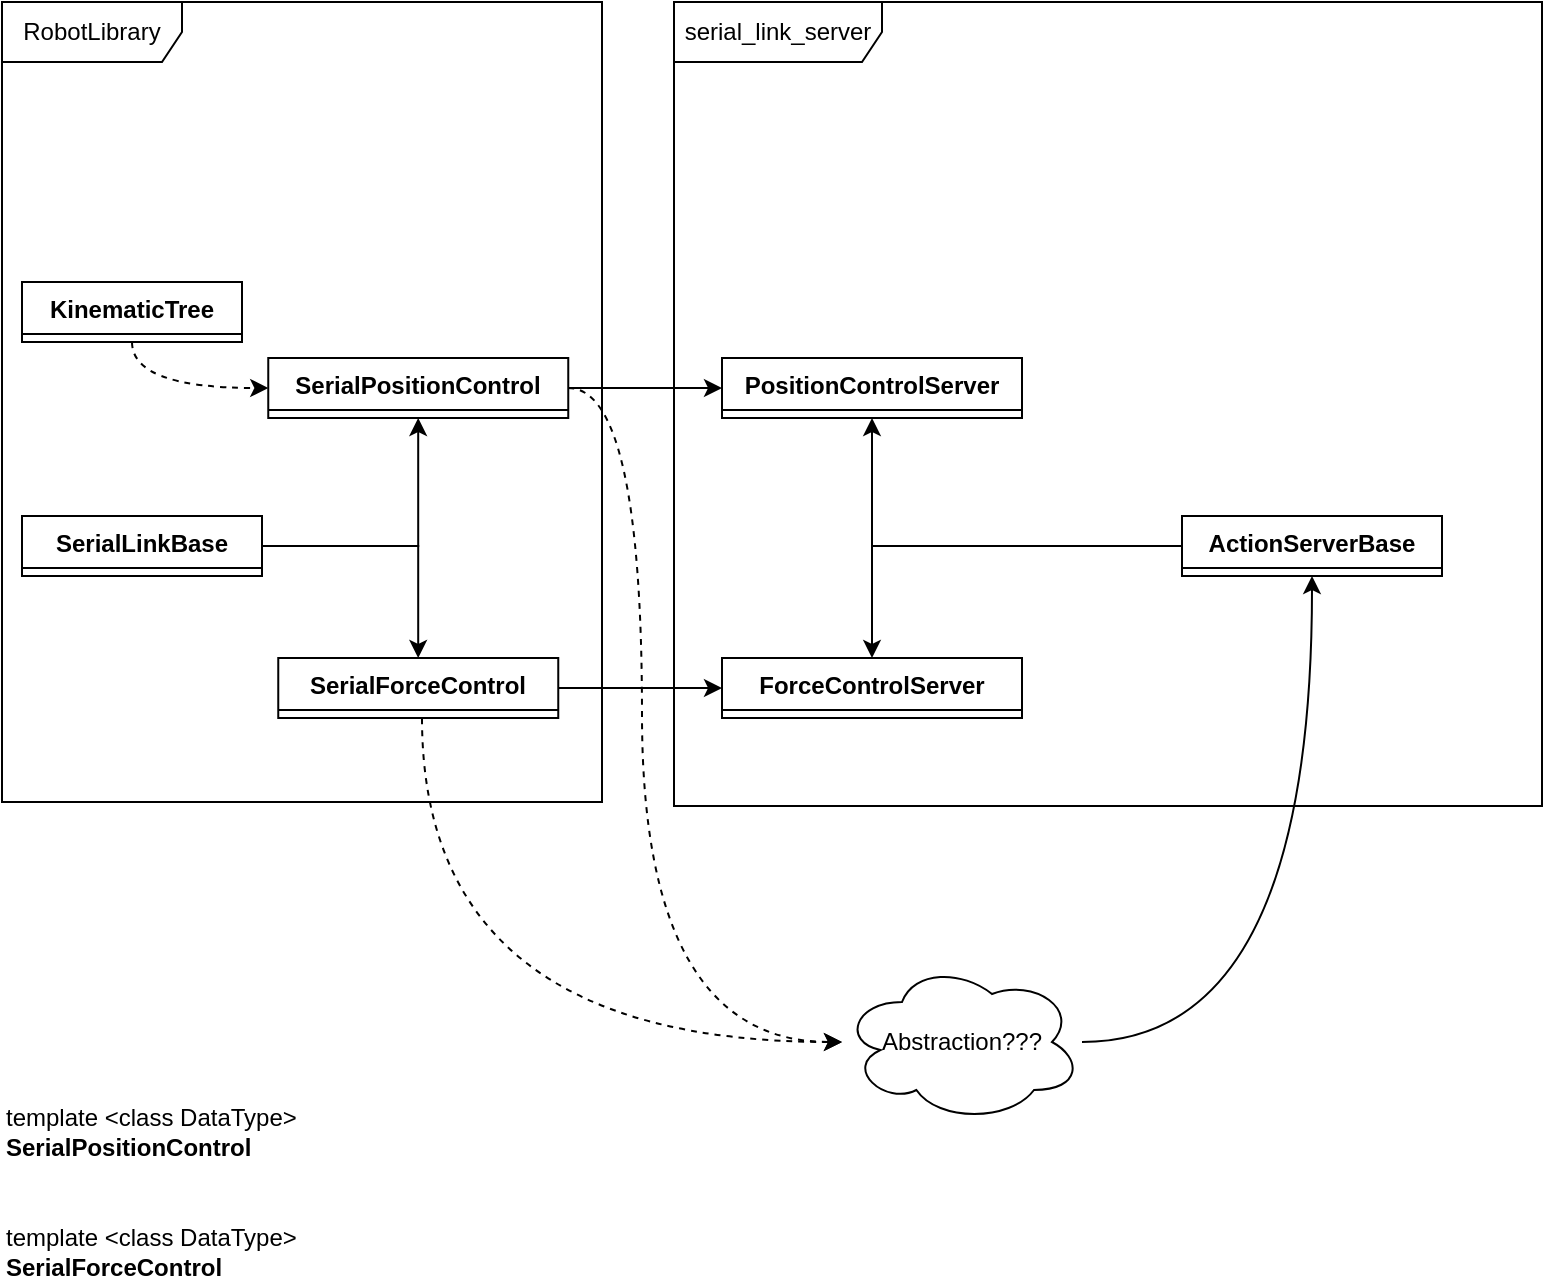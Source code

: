 <mxfile version="24.2.5" type="github" pages="3">
  <diagram name="interactions" id="4o6CYYe0LKN0wAGEkGuZ">
    <mxGraphModel dx="945" dy="698" grid="1" gridSize="10" guides="1" tooltips="1" connect="1" arrows="1" fold="1" page="1" pageScale="1" pageWidth="827" pageHeight="1169" math="0" shadow="0">
      <root>
        <mxCell id="0" />
        <mxCell id="1" parent="0" />
        <mxCell id="vpbeKz68ivnJ3yfsuHuT-48" style="edgeStyle=orthogonalEdgeStyle;rounded=0;orthogonalLoop=1;jettySize=auto;html=1;" parent="1" source="6orOFVW930C27pSFWP6E-1" target="6orOFVW930C27pSFWP6E-9" edge="1">
          <mxGeometry relative="1" as="geometry" />
        </mxCell>
        <mxCell id="vpbeKz68ivnJ3yfsuHuT-49" style="edgeStyle=orthogonalEdgeStyle;rounded=0;orthogonalLoop=1;jettySize=auto;html=1;" parent="1" source="6orOFVW930C27pSFWP6E-1" target="vpbeKz68ivnJ3yfsuHuT-47" edge="1">
          <mxGeometry relative="1" as="geometry" />
        </mxCell>
        <mxCell id="6orOFVW930C27pSFWP6E-1" value="ActionServerBase" style="swimlane;fontStyle=1;align=center;verticalAlign=top;childLayout=stackLayout;horizontal=1;startSize=26;horizontalStack=0;resizeParent=1;resizeParentMax=0;resizeLast=0;collapsible=1;marginBottom=0;whiteSpace=wrap;html=1;" parent="1" vertex="1" collapsed="1">
          <mxGeometry x="620" y="277" width="130" height="30" as="geometry">
            <mxRectangle x="620" y="203" width="160" height="164" as="alternateBounds" />
          </mxGeometry>
        </mxCell>
        <mxCell id="6orOFVW930C27pSFWP6E-2" value="+ field: type" style="text;strokeColor=none;fillColor=none;align=left;verticalAlign=top;spacingLeft=4;spacingRight=4;overflow=hidden;rotatable=0;points=[[0,0.5],[1,0.5]];portConstraint=eastwest;whiteSpace=wrap;html=1;" parent="6orOFVW930C27pSFWP6E-1" vertex="1">
          <mxGeometry y="26" width="160" height="26" as="geometry" />
        </mxCell>
        <mxCell id="6orOFVW930C27pSFWP6E-3" value="" style="line;strokeWidth=1;fillColor=none;align=left;verticalAlign=middle;spacingTop=-1;spacingLeft=3;spacingRight=3;rotatable=0;labelPosition=right;points=[];portConstraint=eastwest;strokeColor=inherit;" parent="6orOFVW930C27pSFWP6E-1" vertex="1">
          <mxGeometry y="52" width="160" height="8" as="geometry" />
        </mxCell>
        <mxCell id="vpbeKz68ivnJ3yfsuHuT-60" value="+ move_to_positions()" style="text;strokeColor=none;fillColor=none;align=left;verticalAlign=top;spacingLeft=4;spacingRight=4;overflow=hidden;rotatable=0;points=[[0,0.5],[1,0.5]];portConstraint=eastwest;whiteSpace=wrap;html=1;" parent="6orOFVW930C27pSFWP6E-1" vertex="1">
          <mxGeometry y="60" width="160" height="26" as="geometry" />
        </mxCell>
        <mxCell id="vpbeKz68ivnJ3yfsuHuT-62" value="+ stop() = 0" style="text;strokeColor=none;fillColor=none;align=left;verticalAlign=top;spacingLeft=4;spacingRight=4;overflow=hidden;rotatable=0;points=[[0,0.5],[1,0.5]];portConstraint=eastwest;whiteSpace=wrap;html=1;" parent="6orOFVW930C27pSFWP6E-1" vertex="1">
          <mxGeometry y="86" width="160" height="26" as="geometry" />
        </mxCell>
        <mxCell id="vpbeKz68ivnJ3yfsuHuT-61" value="- track_joint_trajectory()" style="text;strokeColor=none;fillColor=none;align=left;verticalAlign=top;spacingLeft=4;spacingRight=4;overflow=hidden;rotatable=0;points=[[0,0.5],[1,0.5]];portConstraint=eastwest;whiteSpace=wrap;html=1;" parent="6orOFVW930C27pSFWP6E-1" vertex="1">
          <mxGeometry y="112" width="160" height="26" as="geometry" />
        </mxCell>
        <mxCell id="vpbeKz68ivnJ3yfsuHuT-66" value="- read_joint_values()" style="text;strokeColor=none;fillColor=none;align=left;verticalAlign=top;spacingLeft=4;spacingRight=4;overflow=hidden;rotatable=0;points=[[0,0.5],[1,0.5]];portConstraint=eastwest;whiteSpace=wrap;html=1;" parent="6orOFVW930C27pSFWP6E-1" vertex="1">
          <mxGeometry y="138" width="160" height="26" as="geometry" />
        </mxCell>
        <mxCell id="6orOFVW930C27pSFWP6E-9" value="PositionControlServer" style="swimlane;fontStyle=1;align=center;verticalAlign=top;childLayout=stackLayout;horizontal=1;startSize=26;horizontalStack=0;resizeParent=1;resizeParentMax=0;resizeLast=0;collapsible=1;marginBottom=0;whiteSpace=wrap;html=1;" parent="1" vertex="1" collapsed="1">
          <mxGeometry x="390" y="198" width="150" height="30" as="geometry">
            <mxRectangle x="390" y="170" width="150" height="86" as="alternateBounds" />
          </mxGeometry>
        </mxCell>
        <mxCell id="vpbeKz68ivnJ3yfsuHuT-54" value="+ field: type" style="text;strokeColor=none;fillColor=none;align=left;verticalAlign=top;spacingLeft=4;spacingRight=4;overflow=hidden;rotatable=0;points=[[0,0.5],[1,0.5]];portConstraint=eastwest;whiteSpace=wrap;html=1;" parent="6orOFVW930C27pSFWP6E-9" vertex="1">
          <mxGeometry y="26" width="150" height="26" as="geometry" />
        </mxCell>
        <mxCell id="vpbeKz68ivnJ3yfsuHuT-57" value="" style="line;strokeWidth=1;fillColor=none;align=left;verticalAlign=middle;spacingTop=-1;spacingLeft=3;spacingRight=3;rotatable=0;labelPosition=right;points=[];portConstraint=eastwest;strokeColor=inherit;" parent="6orOFVW930C27pSFWP6E-9" vertex="1">
          <mxGeometry y="52" width="150" height="8" as="geometry" />
        </mxCell>
        <mxCell id="vpbeKz68ivnJ3yfsuHuT-59" value="+ stop()" style="text;strokeColor=none;fillColor=none;align=left;verticalAlign=top;spacingLeft=4;spacingRight=4;overflow=hidden;rotatable=0;points=[[0,0.5],[1,0.5]];portConstraint=eastwest;whiteSpace=wrap;html=1;" parent="6orOFVW930C27pSFWP6E-9" vertex="1">
          <mxGeometry y="60" width="150" height="26" as="geometry" />
        </mxCell>
        <mxCell id="vpbeKz68ivnJ3yfsuHuT-50" style="edgeStyle=orthogonalEdgeStyle;rounded=0;orthogonalLoop=1;jettySize=auto;html=1;" parent="1" source="vpbeKz68ivnJ3yfsuHuT-1" target="vpbeKz68ivnJ3yfsuHuT-35" edge="1">
          <mxGeometry relative="1" as="geometry" />
        </mxCell>
        <mxCell id="vpbeKz68ivnJ3yfsuHuT-51" style="edgeStyle=orthogonalEdgeStyle;rounded=0;orthogonalLoop=1;jettySize=auto;html=1;" parent="1" source="vpbeKz68ivnJ3yfsuHuT-1" target="vpbeKz68ivnJ3yfsuHuT-40" edge="1">
          <mxGeometry relative="1" as="geometry" />
        </mxCell>
        <mxCell id="vpbeKz68ivnJ3yfsuHuT-1" value="SerialLinkBase" style="swimlane;fontStyle=1;align=center;verticalAlign=top;childLayout=stackLayout;horizontal=1;startSize=26;horizontalStack=0;resizeParent=1;resizeParentMax=0;resizeLast=0;collapsible=1;marginBottom=0;whiteSpace=wrap;html=1;" parent="1" vertex="1" collapsed="1">
          <mxGeometry x="40" y="277" width="120" height="30" as="geometry">
            <mxRectangle x="500" y="40" width="320" height="866" as="alternateBounds" />
          </mxGeometry>
        </mxCell>
        <mxCell id="vpbeKz68ivnJ3yfsuHuT-2" value="- _cartesianDamping : Matrix" style="text;strokeColor=none;fillColor=none;align=left;verticalAlign=top;spacingLeft=4;spacingRight=4;overflow=hidden;rotatable=0;points=[[0,0.5],[1,0.5]];portConstraint=eastwest;whiteSpace=wrap;html=1;" parent="vpbeKz68ivnJ3yfsuHuT-1" vertex="1">
          <mxGeometry y="26" width="320" height="26" as="geometry" />
        </mxCell>
        <mxCell id="vpbeKz68ivnJ3yfsuHuT-3" value="- _cartesianStiffness : Matrix" style="text;strokeColor=none;fillColor=none;align=left;verticalAlign=top;spacingLeft=4;spacingRight=4;overflow=hidden;rotatable=0;points=[[0,0.5],[1,0.5]];portConstraint=eastwest;whiteSpace=wrap;html=1;" parent="vpbeKz68ivnJ3yfsuHuT-1" vertex="1">
          <mxGeometry y="52" width="320" height="26" as="geometry" />
        </mxCell>
        <mxCell id="vpbeKz68ivnJ3yfsuHuT-4" value="- _controlBarrierScalar : float" style="text;strokeColor=none;fillColor=none;align=left;verticalAlign=top;spacingLeft=4;spacingRight=4;overflow=hidden;rotatable=0;points=[[0,0.5],[1,0.5]];portConstraint=eastwest;whiteSpace=wrap;html=1;" parent="vpbeKz68ivnJ3yfsuHuT-1" vertex="1">
          <mxGeometry y="78" width="320" height="26" as="geometry" />
        </mxCell>
        <mxCell id="vpbeKz68ivnJ3yfsuHuT-5" value="- _controlFrequency : int" style="text;strokeColor=none;fillColor=none;align=left;verticalAlign=top;spacingLeft=4;spacingRight=4;overflow=hidden;rotatable=0;points=[[0,0.5],[1,0.5]];portConstraint=eastwest;whiteSpace=wrap;html=1;" parent="vpbeKz68ivnJ3yfsuHuT-1" vertex="1">
          <mxGeometry y="104" width="320" height="26" as="geometry" />
        </mxCell>
        <mxCell id="vpbeKz68ivnJ3yfsuHuT-6" value="- _endpointFrame : ReferenceFrame*" style="text;strokeColor=none;fillColor=none;align=left;verticalAlign=top;spacingLeft=4;spacingRight=4;overflow=hidden;rotatable=0;points=[[0,0.5],[1,0.5]];portConstraint=eastwest;whiteSpace=wrap;html=1;" parent="vpbeKz68ivnJ3yfsuHuT-1" vertex="1">
          <mxGeometry y="130" width="320" height="26" as="geometry" />
        </mxCell>
        <mxCell id="vpbeKz68ivnJ3yfsuHuT-7" value="- _gainFormat : Matrix" style="text;strokeColor=none;fillColor=none;align=left;verticalAlign=top;spacingLeft=4;spacingRight=4;overflow=hidden;rotatable=0;points=[[0,0.5],[1,0.5]];portConstraint=eastwest;whiteSpace=wrap;html=1;" parent="vpbeKz68ivnJ3yfsuHuT-1" vertex="1">
          <mxGeometry y="156" width="320" height="26" as="geometry" />
        </mxCell>
        <mxCell id="vpbeKz68ivnJ3yfsuHuT-8" value="- _jacobian : Matrix" style="text;strokeColor=none;fillColor=none;align=left;verticalAlign=top;spacingLeft=4;spacingRight=4;overflow=hidden;rotatable=0;points=[[0,0.5],[1,0.5]];portConstraint=eastwest;whiteSpace=wrap;html=1;" parent="vpbeKz68ivnJ3yfsuHuT-1" vertex="1">
          <mxGeometry y="182" width="320" height="26" as="geometry" />
        </mxCell>
        <mxCell id="vpbeKz68ivnJ3yfsuHuT-9" value="- _forceEllipsoid : Matrix" style="text;strokeColor=none;fillColor=none;align=left;verticalAlign=top;spacingLeft=4;spacingRight=4;overflow=hidden;rotatable=0;points=[[0,0.5],[1,0.5]];portConstraint=eastwest;whiteSpace=wrap;html=1;" parent="vpbeKz68ivnJ3yfsuHuT-1" vertex="1">
          <mxGeometry y="208" width="320" height="26" as="geometry" />
        </mxCell>
        <mxCell id="vpbeKz68ivnJ3yfsuHuT-10" value="- _jointPositionGain : float" style="text;strokeColor=none;fillColor=none;align=left;verticalAlign=top;spacingLeft=4;spacingRight=4;overflow=hidden;rotatable=0;points=[[0,0.5],[1,0.5]];portConstraint=eastwest;whiteSpace=wrap;html=1;" parent="vpbeKz68ivnJ3yfsuHuT-1" vertex="1">
          <mxGeometry y="234" width="320" height="26" as="geometry" />
        </mxCell>
        <mxCell id="vpbeKz68ivnJ3yfsuHuT-11" value="- _jointVelocityGain : float" style="text;strokeColor=none;fillColor=none;align=left;verticalAlign=top;spacingLeft=4;spacingRight=4;overflow=hidden;rotatable=0;points=[[0,0.5],[1,0.5]];portConstraint=eastwest;whiteSpace=wrap;html=1;" parent="vpbeKz68ivnJ3yfsuHuT-1" vertex="1">
          <mxGeometry y="260" width="320" height="26" as="geometry" />
        </mxCell>
        <mxCell id="vpbeKz68ivnJ3yfsuHuT-12" value="- _manipulability : float" style="text;strokeColor=none;fillColor=none;align=left;verticalAlign=top;spacingLeft=4;spacingRight=4;overflow=hidden;rotatable=0;points=[[0,0.5],[1,0.5]];portConstraint=eastwest;whiteSpace=wrap;html=1;" parent="vpbeKz68ivnJ3yfsuHuT-1" vertex="1">
          <mxGeometry y="286" width="320" height="26" as="geometry" />
        </mxCell>
        <mxCell id="vpbeKz68ivnJ3yfsuHuT-13" value="- _minManipulability : float" style="text;strokeColor=none;fillColor=none;align=left;verticalAlign=top;spacingLeft=4;spacingRight=4;overflow=hidden;rotatable=0;points=[[0,0.5],[1,0.5]];portConstraint=eastwest;whiteSpace=wrap;html=1;" parent="vpbeKz68ivnJ3yfsuHuT-1" vertex="1">
          <mxGeometry y="312" width="320" height="26" as="geometry" />
        </mxCell>
        <mxCell id="vpbeKz68ivnJ3yfsuHuT-14" value="- _maxJointAcceleration : float" style="text;strokeColor=none;fillColor=none;align=left;verticalAlign=top;spacingLeft=4;spacingRight=4;overflow=hidden;rotatable=0;points=[[0,0.5],[1,0.5]];portConstraint=eastwest;whiteSpace=wrap;html=1;" parent="vpbeKz68ivnJ3yfsuHuT-1" vertex="1">
          <mxGeometry y="338" width="320" height="26" as="geometry" />
        </mxCell>
        <mxCell id="vpbeKz68ivnJ3yfsuHuT-15" value="- _robot : KinematicTree*" style="text;strokeColor=none;fillColor=none;align=left;verticalAlign=top;spacingLeft=4;spacingRight=4;overflow=hidden;rotatable=0;points=[[0,0.5],[1,0.5]];portConstraint=eastwest;whiteSpace=wrap;html=1;" parent="vpbeKz68ivnJ3yfsuHuT-1" vertex="1">
          <mxGeometry y="364" width="320" height="26" as="geometry" />
        </mxCell>
        <mxCell id="vpbeKz68ivnJ3yfsuHuT-16" value="- _payload : Payload*" style="text;strokeColor=none;fillColor=none;align=left;verticalAlign=top;spacingLeft=4;spacingRight=4;overflow=hidden;rotatable=0;points=[[0,0.5],[1,0.5]];portConstraint=eastwest;whiteSpace=wrap;html=1;" parent="vpbeKz68ivnJ3yfsuHuT-1" vertex="1">
          <mxGeometry y="390" width="320" height="26" as="geometry" />
        </mxCell>
        <mxCell id="vpbeKz68ivnJ3yfsuHuT-17" value="- _redundantTask : Vector" style="text;strokeColor=none;fillColor=none;align=left;verticalAlign=top;spacingLeft=4;spacingRight=4;overflow=hidden;rotatable=0;points=[[0,0.5],[1,0.5]];portConstraint=eastwest;whiteSpace=wrap;html=1;" parent="vpbeKz68ivnJ3yfsuHuT-1" vertex="1">
          <mxGeometry y="416" width="320" height="26" as="geometry" />
        </mxCell>
        <mxCell id="vpbeKz68ivnJ3yfsuHuT-18" value="- _redundantTaskSet : bool" style="text;strokeColor=none;fillColor=none;align=left;verticalAlign=top;spacingLeft=4;spacingRight=4;overflow=hidden;rotatable=0;points=[[0,0.5],[1,0.5]];portConstraint=eastwest;whiteSpace=wrap;html=1;" parent="vpbeKz68ivnJ3yfsuHuT-1" vertex="1">
          <mxGeometry y="442" width="320" height="26" as="geometry" />
        </mxCell>
        <mxCell id="vpbeKz68ivnJ3yfsuHuT-19" value="" style="line;strokeWidth=1;fillColor=none;align=left;verticalAlign=middle;spacingTop=-1;spacingLeft=3;spacingRight=3;rotatable=0;labelPosition=right;points=[];portConstraint=eastwest;strokeColor=inherit;" parent="vpbeKz68ivnJ3yfsuHuT-1" vertex="1">
          <mxGeometry y="468" width="320" height="8" as="geometry" />
        </mxCell>
        <mxCell id="vpbeKz68ivnJ3yfsuHuT-20" value="+ add_payload(Payload*) : bool" style="text;strokeColor=none;fillColor=none;align=left;verticalAlign=top;spacingLeft=4;spacingRight=4;overflow=hidden;rotatable=0;points=[[0,0.5],[1,0.5]];portConstraint=eastwest;whiteSpace=wrap;html=1;" parent="vpbeKz68ivnJ3yfsuHuT-1" vertex="1">
          <mxGeometry y="476" width="320" height="26" as="geometry" />
        </mxCell>
        <mxCell id="vpbeKz68ivnJ3yfsuHuT-21" value="+ endpoint_jacobian() : Matrix" style="text;strokeColor=none;fillColor=none;align=left;verticalAlign=top;spacingLeft=4;spacingRight=4;overflow=hidden;rotatable=0;points=[[0,0.5],[1,0.5]];portConstraint=eastwest;whiteSpace=wrap;html=1;" parent="vpbeKz68ivnJ3yfsuHuT-1" vertex="1">
          <mxGeometry y="502" width="320" height="26" as="geometry" />
        </mxCell>
        <mxCell id="vpbeKz68ivnJ3yfsuHuT-22" value="+ resolve_endpoint_motion(Vector) : Vector" style="text;strokeColor=none;fillColor=none;align=left;verticalAlign=top;spacingLeft=4;spacingRight=4;overflow=hidden;rotatable=0;points=[[0,0.5],[1,0.5]];portConstraint=eastwest;whiteSpace=wrap;html=1;" parent="vpbeKz68ivnJ3yfsuHuT-1" vertex="1">
          <mxGeometry y="528" width="320" height="26" as="geometry" />
        </mxCell>
        <mxCell id="vpbeKz68ivnJ3yfsuHuT-23" value="+ manipulability() : float" style="text;strokeColor=none;fillColor=none;align=left;verticalAlign=top;spacingLeft=4;spacingRight=4;overflow=hidden;rotatable=0;points=[[0,0.5],[1,0.5]];portConstraint=eastwest;whiteSpace=wrap;html=1;" parent="vpbeKz68ivnJ3yfsuHuT-1" vertex="1">
          <mxGeometry y="554" width="320" height="26" as="geometry" />
        </mxCell>
        <mxCell id="vpbeKz68ivnJ3yfsuHuT-24" value="+ manipulability_gradient() : Vector" style="text;strokeColor=none;fillColor=none;align=left;verticalAlign=top;spacingLeft=4;spacingRight=4;overflow=hidden;rotatable=0;points=[[0,0.5],[1,0.5]];portConstraint=eastwest;whiteSpace=wrap;html=1;" parent="vpbeKz68ivnJ3yfsuHuT-1" vertex="1">
          <mxGeometry y="580" width="320" height="26" as="geometry" />
        </mxCell>
        <mxCell id="vpbeKz68ivnJ3yfsuHuT-25" value="+ remove_payload() : void" style="text;strokeColor=none;fillColor=none;align=left;verticalAlign=top;spacingLeft=4;spacingRight=4;overflow=hidden;rotatable=0;points=[[0,0.5],[1,0.5]];portConstraint=eastwest;whiteSpace=wrap;html=1;" parent="vpbeKz68ivnJ3yfsuHuT-1" vertex="1">
          <mxGeometry y="606" width="320" height="26" as="geometry" />
        </mxCell>
        <mxCell id="vpbeKz68ivnJ3yfsuHuT-26" value="+ set_cartesian_gain_format(Matrix) : bool" style="text;strokeColor=none;fillColor=none;align=left;verticalAlign=top;spacingLeft=4;spacingRight=4;overflow=hidden;rotatable=0;points=[[0,0.5],[1,0.5]];portConstraint=eastwest;whiteSpace=wrap;html=1;" parent="vpbeKz68ivnJ3yfsuHuT-1" vertex="1">
          <mxGeometry y="632" width="320" height="26" as="geometry" />
        </mxCell>
        <mxCell id="vpbeKz68ivnJ3yfsuHuT-27" value="+ set_cartesian_gains(float, float) : bool" style="text;strokeColor=none;fillColor=none;align=left;verticalAlign=top;spacingLeft=4;spacingRight=4;overflow=hidden;rotatable=0;points=[[0,0.5],[1,0.5]];portConstraint=eastwest;whiteSpace=wrap;html=1;" parent="vpbeKz68ivnJ3yfsuHuT-1" vertex="1">
          <mxGeometry y="658" width="320" height="26" as="geometry" />
        </mxCell>
        <mxCell id="vpbeKz68ivnJ3yfsuHuT-28" value="+ set_joint_gains(float, float) : bool" style="text;strokeColor=none;fillColor=none;align=left;verticalAlign=top;spacingLeft=4;spacingRight=4;overflow=hidden;rotatable=0;points=[[0,0.5],[1,0.5]];portConstraint=eastwest;whiteSpace=wrap;html=1;" parent="vpbeKz68ivnJ3yfsuHuT-1" vertex="1">
          <mxGeometry y="684" width="320" height="26" as="geometry" />
        </mxCell>
        <mxCell id="vpbeKz68ivnJ3yfsuHuT-29" value="+ set_max_joint_accel(float) : bool" style="text;strokeColor=none;fillColor=none;align=left;verticalAlign=top;spacingLeft=4;spacingRight=4;overflow=hidden;rotatable=0;points=[[0,0.5],[1,0.5]];portConstraint=eastwest;whiteSpace=wrap;html=1;" parent="vpbeKz68ivnJ3yfsuHuT-1" vertex="1">
          <mxGeometry y="710" width="320" height="26" as="geometry" />
        </mxCell>
        <mxCell id="vpbeKz68ivnJ3yfsuHuT-30" value="+ set_redundant_task(Vector) : bool" style="text;strokeColor=none;fillColor=none;align=left;verticalAlign=top;spacingLeft=4;spacingRight=4;overflow=hidden;rotatable=0;points=[[0,0.5],[1,0.5]];portConstraint=eastwest;whiteSpace=wrap;html=1;" parent="vpbeKz68ivnJ3yfsuHuT-1" vertex="1">
          <mxGeometry y="736" width="320" height="26" as="geometry" />
        </mxCell>
        <mxCell id="vpbeKz68ivnJ3yfsuHuT-31" value="+ track_endpoint_trajectory(Pose, Vector, Vector) : Vector" style="text;strokeColor=none;fillColor=none;align=left;verticalAlign=top;spacingLeft=4;spacingRight=4;overflow=hidden;rotatable=0;points=[[0,0.5],[1,0.5]];portConstraint=eastwest;whiteSpace=wrap;html=1;" parent="vpbeKz68ivnJ3yfsuHuT-1" vertex="1">
          <mxGeometry y="762" width="320" height="26" as="geometry" />
        </mxCell>
        <mxCell id="vpbeKz68ivnJ3yfsuHuT-32" value="+ track_joint_trajectory(Vector, Vector, Vector) : Vector" style="text;strokeColor=none;fillColor=none;align=left;verticalAlign=top;spacingLeft=4;spacingRight=4;overflow=hidden;rotatable=0;points=[[0,0.5],[1,0.5]];portConstraint=eastwest;whiteSpace=wrap;html=1;" parent="vpbeKz68ivnJ3yfsuHuT-1" vertex="1">
          <mxGeometry y="788" width="320" height="26" as="geometry" />
        </mxCell>
        <mxCell id="vpbeKz68ivnJ3yfsuHuT-33" value="+ update_state() : void" style="text;strokeColor=none;fillColor=none;align=left;verticalAlign=top;spacingLeft=4;spacingRight=4;overflow=hidden;rotatable=0;points=[[0,0.5],[1,0.5]];portConstraint=eastwest;whiteSpace=wrap;html=1;" parent="vpbeKz68ivnJ3yfsuHuT-1" vertex="1">
          <mxGeometry y="814" width="320" height="26" as="geometry" />
        </mxCell>
        <mxCell id="vpbeKz68ivnJ3yfsuHuT-34" value="# compute_control_limits(int) : Limits" style="text;strokeColor=none;fillColor=none;align=left;verticalAlign=top;spacingLeft=4;spacingRight=4;overflow=hidden;rotatable=0;points=[[0,0.5],[1,0.5]];portConstraint=eastwest;whiteSpace=wrap;html=1;" parent="vpbeKz68ivnJ3yfsuHuT-1" vertex="1">
          <mxGeometry y="840" width="320" height="26" as="geometry" />
        </mxCell>
        <mxCell id="vpbeKz68ivnJ3yfsuHuT-52" style="edgeStyle=orthogonalEdgeStyle;rounded=0;orthogonalLoop=1;jettySize=auto;html=1;" parent="1" source="vpbeKz68ivnJ3yfsuHuT-35" target="6orOFVW930C27pSFWP6E-9" edge="1">
          <mxGeometry relative="1" as="geometry" />
        </mxCell>
        <mxCell id="7X51sfq5ziitmy5_7VZK-5" style="edgeStyle=orthogonalEdgeStyle;rounded=0;orthogonalLoop=1;jettySize=auto;html=1;curved=1;dashed=1;" edge="1" parent="1" source="vpbeKz68ivnJ3yfsuHuT-35" target="7X51sfq5ziitmy5_7VZK-3">
          <mxGeometry relative="1" as="geometry">
            <Array as="points">
              <mxPoint x="350" y="213" />
              <mxPoint x="350" y="540" />
            </Array>
          </mxGeometry>
        </mxCell>
        <mxCell id="vpbeKz68ivnJ3yfsuHuT-35" value="SerialPositionControl" style="swimlane;fontStyle=1;align=center;verticalAlign=top;childLayout=stackLayout;horizontal=1;startSize=26;horizontalStack=0;resizeParent=1;resizeParentMax=0;resizeLast=0;collapsible=1;marginBottom=0;whiteSpace=wrap;html=1;" parent="1" vertex="1" collapsed="1">
          <mxGeometry x="163.13" y="198" width="150" height="30" as="geometry">
            <mxRectangle x="13.13" y="230" width="320" height="130" as="alternateBounds" />
          </mxGeometry>
        </mxCell>
        <mxCell id="vpbeKz68ivnJ3yfsuHuT-36" value="+ resolve_endpoint_motion(Vector) : Vector" style="text;strokeColor=none;fillColor=none;align=left;verticalAlign=top;spacingLeft=4;spacingRight=4;overflow=hidden;rotatable=0;points=[[0,0.5],[1,0.5]];portConstraint=eastwest;whiteSpace=wrap;html=1;" parent="vpbeKz68ivnJ3yfsuHuT-35" vertex="1">
          <mxGeometry y="26" width="320" height="26" as="geometry" />
        </mxCell>
        <mxCell id="vpbeKz68ivnJ3yfsuHuT-37" value="+ track_endpoint_trajectory(Pose, Vector, Vector) : Vector" style="text;strokeColor=none;fillColor=none;align=left;verticalAlign=top;spacingLeft=4;spacingRight=4;overflow=hidden;rotatable=0;points=[[0,0.5],[1,0.5]];portConstraint=eastwest;whiteSpace=wrap;html=1;" parent="vpbeKz68ivnJ3yfsuHuT-35" vertex="1">
          <mxGeometry y="52" width="320" height="26" as="geometry" />
        </mxCell>
        <mxCell id="vpbeKz68ivnJ3yfsuHuT-38" value="+ track_joint_trajectory(vector, vector, vector) : Vector" style="text;strokeColor=none;fillColor=none;align=left;verticalAlign=top;spacingLeft=4;spacingRight=4;overflow=hidden;rotatable=0;points=[[0,0.5],[1,0.5]];portConstraint=eastwest;whiteSpace=wrap;html=1;" parent="vpbeKz68ivnJ3yfsuHuT-35" vertex="1">
          <mxGeometry y="78" width="320" height="26" as="geometry" />
        </mxCell>
        <mxCell id="vpbeKz68ivnJ3yfsuHuT-39" value="# compute_control_limits(int) : Limits" style="text;strokeColor=none;fillColor=none;align=left;verticalAlign=top;spacingLeft=4;spacingRight=4;overflow=hidden;rotatable=0;points=[[0,0.5],[1,0.5]];portConstraint=eastwest;whiteSpace=wrap;html=1;" parent="vpbeKz68ivnJ3yfsuHuT-35" vertex="1">
          <mxGeometry y="104" width="320" height="26" as="geometry" />
        </mxCell>
        <mxCell id="vpbeKz68ivnJ3yfsuHuT-53" style="edgeStyle=orthogonalEdgeStyle;rounded=0;orthogonalLoop=1;jettySize=auto;html=1;" parent="1" source="vpbeKz68ivnJ3yfsuHuT-40" target="vpbeKz68ivnJ3yfsuHuT-47" edge="1">
          <mxGeometry relative="1" as="geometry" />
        </mxCell>
        <mxCell id="7X51sfq5ziitmy5_7VZK-4" style="edgeStyle=orthogonalEdgeStyle;rounded=0;orthogonalLoop=1;jettySize=auto;html=1;curved=1;dashed=1;" edge="1" parent="1" source="vpbeKz68ivnJ3yfsuHuT-40" target="7X51sfq5ziitmy5_7VZK-3">
          <mxGeometry relative="1" as="geometry">
            <Array as="points">
              <mxPoint x="240" y="540" />
            </Array>
          </mxGeometry>
        </mxCell>
        <mxCell id="vpbeKz68ivnJ3yfsuHuT-40" value="SerialForceControl" style="swimlane;fontStyle=1;align=center;verticalAlign=top;childLayout=stackLayout;horizontal=1;startSize=26;horizontalStack=0;resizeParent=1;resizeParentMax=0;resizeLast=0;collapsible=1;marginBottom=0;whiteSpace=wrap;html=1;" parent="1" vertex="1" collapsed="1">
          <mxGeometry x="168.13" y="348" width="140" height="30" as="geometry">
            <mxRectangle x="13.13" y="40" width="325" height="164" as="alternateBounds" />
          </mxGeometry>
        </mxCell>
        <mxCell id="vpbeKz68ivnJ3yfsuHuT-41" value="- _jacobianDerivative : matrix" style="text;strokeColor=none;fillColor=none;align=left;verticalAlign=top;spacingLeft=4;spacingRight=4;overflow=hidden;rotatable=0;points=[[0,0.5],[1,0.5]];portConstraint=eastwest;whiteSpace=wrap;html=1;" parent="vpbeKz68ivnJ3yfsuHuT-40" vertex="1">
          <mxGeometry y="26" width="325" height="26" as="geometry" />
        </mxCell>
        <mxCell id="vpbeKz68ivnJ3yfsuHuT-42" value="" style="line;strokeWidth=1;fillColor=none;align=left;verticalAlign=middle;spacingTop=-1;spacingLeft=3;spacingRight=3;rotatable=0;labelPosition=right;points=[];portConstraint=eastwest;strokeColor=inherit;" parent="vpbeKz68ivnJ3yfsuHuT-40" vertex="1">
          <mxGeometry y="52" width="325" height="8" as="geometry" />
        </mxCell>
        <mxCell id="vpbeKz68ivnJ3yfsuHuT-43" value="+ resolve_endpoint_motion(Vector) : Vector" style="text;strokeColor=none;fillColor=none;align=left;verticalAlign=top;spacingLeft=4;spacingRight=4;overflow=hidden;rotatable=0;points=[[0,0.5],[1,0.5]];portConstraint=eastwest;whiteSpace=wrap;html=1;" parent="vpbeKz68ivnJ3yfsuHuT-40" vertex="1">
          <mxGeometry y="60" width="325" height="26" as="geometry" />
        </mxCell>
        <mxCell id="vpbeKz68ivnJ3yfsuHuT-44" value="+ track_endpoint_trajectory(Pose, Vector, Vector) : Vector" style="text;strokeColor=none;fillColor=none;align=left;verticalAlign=top;spacingLeft=4;spacingRight=4;overflow=hidden;rotatable=0;points=[[0,0.5],[1,0.5]];portConstraint=eastwest;whiteSpace=wrap;html=1;" parent="vpbeKz68ivnJ3yfsuHuT-40" vertex="1">
          <mxGeometry y="86" width="325" height="26" as="geometry" />
        </mxCell>
        <mxCell id="vpbeKz68ivnJ3yfsuHuT-45" value="+ track_joint_trajectory(Vector, Vector, Vector) : Vector" style="text;strokeColor=none;fillColor=none;align=left;verticalAlign=top;spacingLeft=4;spacingRight=4;overflow=hidden;rotatable=0;points=[[0,0.5],[1,0.5]];portConstraint=eastwest;whiteSpace=wrap;html=1;" parent="vpbeKz68ivnJ3yfsuHuT-40" vertex="1">
          <mxGeometry y="112" width="325" height="26" as="geometry" />
        </mxCell>
        <mxCell id="vpbeKz68ivnJ3yfsuHuT-46" value="# compute_control_limits(int) : Limits" style="text;strokeColor=none;fillColor=none;align=left;verticalAlign=top;spacingLeft=4;spacingRight=4;overflow=hidden;rotatable=0;points=[[0,0.5],[1,0.5]];portConstraint=eastwest;whiteSpace=wrap;html=1;" parent="vpbeKz68ivnJ3yfsuHuT-40" vertex="1">
          <mxGeometry y="138" width="325" height="26" as="geometry" />
        </mxCell>
        <mxCell id="vpbeKz68ivnJ3yfsuHuT-47" value="ForceControlServer" style="swimlane;fontStyle=1;align=center;verticalAlign=top;childLayout=stackLayout;horizontal=1;startSize=26;horizontalStack=0;resizeParent=1;resizeParentMax=0;resizeLast=0;collapsible=1;marginBottom=0;whiteSpace=wrap;html=1;" parent="1" vertex="1" collapsed="1">
          <mxGeometry x="390" y="348" width="150" height="30" as="geometry">
            <mxRectangle x="390" y="320" width="150" height="86" as="alternateBounds" />
          </mxGeometry>
        </mxCell>
        <mxCell id="vpbeKz68ivnJ3yfsuHuT-55" value="+ field: type" style="text;strokeColor=none;fillColor=none;align=left;verticalAlign=top;spacingLeft=4;spacingRight=4;overflow=hidden;rotatable=0;points=[[0,0.5],[1,0.5]];portConstraint=eastwest;whiteSpace=wrap;html=1;" parent="vpbeKz68ivnJ3yfsuHuT-47" vertex="1">
          <mxGeometry y="26" width="150" height="26" as="geometry" />
        </mxCell>
        <mxCell id="vpbeKz68ivnJ3yfsuHuT-56" value="" style="line;strokeWidth=1;fillColor=none;align=left;verticalAlign=middle;spacingTop=-1;spacingLeft=3;spacingRight=3;rotatable=0;labelPosition=right;points=[];portConstraint=eastwest;strokeColor=inherit;" parent="vpbeKz68ivnJ3yfsuHuT-47" vertex="1">
          <mxGeometry y="52" width="150" height="8" as="geometry" />
        </mxCell>
        <mxCell id="vpbeKz68ivnJ3yfsuHuT-58" value="+ stop()" style="text;strokeColor=none;fillColor=none;align=left;verticalAlign=top;spacingLeft=4;spacingRight=4;overflow=hidden;rotatable=0;points=[[0,0.5],[1,0.5]];portConstraint=eastwest;whiteSpace=wrap;html=1;" parent="vpbeKz68ivnJ3yfsuHuT-47" vertex="1">
          <mxGeometry y="60" width="150" height="26" as="geometry" />
        </mxCell>
        <mxCell id="vpbeKz68ivnJ3yfsuHuT-63" value="RobotLibrary" style="shape=umlFrame;whiteSpace=wrap;html=1;pointerEvents=0;width=90;height=30;" parent="1" vertex="1">
          <mxGeometry x="30" y="20" width="300" height="400" as="geometry" />
        </mxCell>
        <mxCell id="vgtWHDoNtak8QW6DDmXx-62" value="serial_link_server" style="shape=umlFrame;whiteSpace=wrap;html=1;pointerEvents=0;width=104;height=30;" parent="1" vertex="1">
          <mxGeometry x="366" y="20" width="434" height="402" as="geometry" />
        </mxCell>
        <mxCell id="TAoXhGsMEbnR37dpOqKy-34" style="edgeStyle=orthogonalEdgeStyle;rounded=0;orthogonalLoop=1;jettySize=auto;html=1;curved=1;dashed=1;" edge="1" parent="1" source="TAoXhGsMEbnR37dpOqKy-29" target="vpbeKz68ivnJ3yfsuHuT-35">
          <mxGeometry relative="1" as="geometry">
            <Array as="points">
              <mxPoint x="95" y="213" />
            </Array>
          </mxGeometry>
        </mxCell>
        <mxCell id="TAoXhGsMEbnR37dpOqKy-29" value="KinematicTree" style="swimlane;fontStyle=1;align=center;verticalAlign=top;childLayout=stackLayout;horizontal=1;startSize=26;horizontalStack=0;resizeParent=1;resizeParentMax=0;resizeLast=0;collapsible=1;marginBottom=0;whiteSpace=wrap;html=1;" vertex="1" collapsed="1" parent="1">
          <mxGeometry x="40" y="160" width="110" height="30" as="geometry">
            <mxRectangle x="13.13" y="230" width="320" height="130" as="alternateBounds" />
          </mxGeometry>
        </mxCell>
        <mxCell id="TAoXhGsMEbnR37dpOqKy-30" value="+ resolve_endpoint_motion(Vector) : Vector" style="text;strokeColor=none;fillColor=none;align=left;verticalAlign=top;spacingLeft=4;spacingRight=4;overflow=hidden;rotatable=0;points=[[0,0.5],[1,0.5]];portConstraint=eastwest;whiteSpace=wrap;html=1;" vertex="1" parent="TAoXhGsMEbnR37dpOqKy-29">
          <mxGeometry y="26" width="320" height="26" as="geometry" />
        </mxCell>
        <mxCell id="TAoXhGsMEbnR37dpOqKy-31" value="+ track_endpoint_trajectory(Pose, Vector, Vector) : Vector" style="text;strokeColor=none;fillColor=none;align=left;verticalAlign=top;spacingLeft=4;spacingRight=4;overflow=hidden;rotatable=0;points=[[0,0.5],[1,0.5]];portConstraint=eastwest;whiteSpace=wrap;html=1;" vertex="1" parent="TAoXhGsMEbnR37dpOqKy-29">
          <mxGeometry y="52" width="320" height="26" as="geometry" />
        </mxCell>
        <mxCell id="TAoXhGsMEbnR37dpOqKy-32" value="+ track_joint_trajectory(vector, vector, vector) : Vector" style="text;strokeColor=none;fillColor=none;align=left;verticalAlign=top;spacingLeft=4;spacingRight=4;overflow=hidden;rotatable=0;points=[[0,0.5],[1,0.5]];portConstraint=eastwest;whiteSpace=wrap;html=1;" vertex="1" parent="TAoXhGsMEbnR37dpOqKy-29">
          <mxGeometry y="78" width="320" height="26" as="geometry" />
        </mxCell>
        <mxCell id="TAoXhGsMEbnR37dpOqKy-33" value="# compute_control_limits(int) : Limits" style="text;strokeColor=none;fillColor=none;align=left;verticalAlign=top;spacingLeft=4;spacingRight=4;overflow=hidden;rotatable=0;points=[[0,0.5],[1,0.5]];portConstraint=eastwest;whiteSpace=wrap;html=1;" vertex="1" parent="TAoXhGsMEbnR37dpOqKy-29">
          <mxGeometry y="104" width="320" height="26" as="geometry" />
        </mxCell>
        <mxCell id="7X51sfq5ziitmy5_7VZK-6" style="edgeStyle=orthogonalEdgeStyle;rounded=0;orthogonalLoop=1;jettySize=auto;html=1;curved=1;" edge="1" parent="1" source="7X51sfq5ziitmy5_7VZK-3" target="6orOFVW930C27pSFWP6E-1">
          <mxGeometry relative="1" as="geometry" />
        </mxCell>
        <mxCell id="7X51sfq5ziitmy5_7VZK-3" value="Abstraction???" style="ellipse;shape=cloud;whiteSpace=wrap;html=1;" vertex="1" parent="1">
          <mxGeometry x="450" y="500" width="120" height="80" as="geometry" />
        </mxCell>
        <mxCell id="7X51sfq5ziitmy5_7VZK-12" value="&lt;div&gt;template &amp;lt;class DataType&amp;gt;&lt;b&gt;&lt;br&gt;&lt;/b&gt;&lt;/div&gt;&lt;div&gt;&lt;b&gt;SerialPositionControl&lt;/b&gt;&lt;/div&gt;" style="text;html=1;align=left;verticalAlign=middle;whiteSpace=wrap;rounded=0;" vertex="1" parent="1">
          <mxGeometry x="30" y="570" width="150" height="30" as="geometry" />
        </mxCell>
        <mxCell id="7X51sfq5ziitmy5_7VZK-13" value="&lt;div&gt;template &amp;lt;class DataType&amp;gt;&lt;b&gt;&lt;br&gt;&lt;/b&gt;&lt;/div&gt;&lt;div&gt;&lt;b&gt;SerialForceControl&lt;/b&gt;&lt;/div&gt;" style="text;html=1;align=left;verticalAlign=middle;whiteSpace=wrap;rounded=0;" vertex="1" parent="1">
          <mxGeometry x="30" y="630" width="150" height="30" as="geometry" />
        </mxCell>
      </root>
    </mxGraphModel>
  </diagram>
  <diagram id="31w7AOBmgNwgG-eDlOVj" name="base">
    <mxGraphModel dx="945" dy="407" grid="1" gridSize="10" guides="1" tooltips="1" connect="1" arrows="1" fold="1" page="1" pageScale="1" pageWidth="413" pageHeight="291" math="0" shadow="0">
      <root>
        <mxCell id="0" />
        <mxCell id="1" parent="0" />
        <mxCell id="cB8UtueN3EP9QNmXBq17-1" value="ActionServerBase" style="swimlane;fontStyle=1;align=center;verticalAlign=top;childLayout=stackLayout;horizontal=1;startSize=26;horizontalStack=0;resizeParent=1;resizeParentMax=0;resizeLast=0;collapsible=1;marginBottom=0;whiteSpace=wrap;html=1;" vertex="1" parent="1">
          <mxGeometry x="110" y="540" width="210" height="398" as="geometry">
            <mxRectangle x="620" y="277" width="130" height="30" as="alternateBounds" />
          </mxGeometry>
        </mxCell>
        <mxCell id="cB8UtueN3EP9QNmXBq17-2" value="- server tfFollower" style="text;strokeColor=none;fillColor=none;align=left;verticalAlign=top;spacingLeft=4;spacingRight=4;overflow=hidden;rotatable=0;points=[[0,0.5],[1,0.5]];portConstraint=eastwest;whiteSpace=wrap;html=1;" vertex="1" parent="cB8UtueN3EP9QNmXBq17-1">
          <mxGeometry y="26" width="210" height="26" as="geometry" />
        </mxCell>
        <mxCell id="cB8UtueN3EP9QNmXBq17-3" value="- server singlePoseServer" style="text;strokeColor=none;fillColor=none;align=left;verticalAlign=top;spacingLeft=4;spacingRight=4;overflow=hidden;rotatable=0;points=[[0,0.5],[1,0.5]];portConstraint=eastwest;whiteSpace=wrap;html=1;" vertex="1" parent="cB8UtueN3EP9QNmXBq17-1">
          <mxGeometry y="52" width="210" height="26" as="geometry" />
        </mxCell>
        <mxCell id="cB8UtueN3EP9QNmXBq17-4" value="- server cartesianTrajServer" style="text;strokeColor=none;fillColor=none;align=left;verticalAlign=top;spacingLeft=4;spacingRight=4;overflow=hidden;rotatable=0;points=[[0,0.5],[1,0.5]];portConstraint=eastwest;whiteSpace=wrap;html=1;" vertex="1" parent="cB8UtueN3EP9QNmXBq17-1">
          <mxGeometry y="78" width="210" height="26" as="geometry" />
        </mxCell>
        <mxCell id="cB8UtueN3EP9QNmXBq17-5" value="- server singeJointPosServer" style="text;strokeColor=none;fillColor=none;align=left;verticalAlign=top;spacingLeft=4;spacingRight=4;overflow=hidden;rotatable=0;points=[[0,0.5],[1,0.5]];portConstraint=eastwest;whiteSpace=wrap;html=1;" vertex="1" parent="cB8UtueN3EP9QNmXBq17-1">
          <mxGeometry y="104" width="210" height="26" as="geometry" />
        </mxCell>
        <mxCell id="cB8UtueN3EP9QNmXBq17-6" value="- server jointTrajServer" style="text;strokeColor=none;fillColor=none;align=left;verticalAlign=top;spacingLeft=4;spacingRight=4;overflow=hidden;rotatable=0;points=[[0,0.5],[1,0.5]];portConstraint=eastwest;whiteSpace=wrap;html=1;" vertex="1" parent="cB8UtueN3EP9QNmXBq17-1">
          <mxGeometry y="130" width="210" height="26" as="geometry" />
        </mxCell>
        <mxCell id="cB8UtueN3EP9QNmXBq17-7" value="" style="line;strokeWidth=1;fillColor=none;align=left;verticalAlign=middle;spacingTop=-1;spacingLeft=3;spacingRight=3;rotatable=0;labelPosition=right;points=[];portConstraint=eastwest;strokeColor=inherit;" vertex="1" parent="cB8UtueN3EP9QNmXBq17-1">
          <mxGeometry y="156" width="210" height="8" as="geometry" />
        </mxCell>
        <mxCell id="cB8UtueN3EP9QNmXBq17-8" value="+ follow_transform()" style="text;strokeColor=none;fillColor=none;align=left;verticalAlign=top;spacingLeft=4;spacingRight=4;overflow=hidden;rotatable=0;points=[[0,0.5],[1,0.5]];portConstraint=eastwest;whiteSpace=wrap;html=1;" vertex="1" parent="cB8UtueN3EP9QNmXBq17-1">
          <mxGeometry y="164" width="210" height="26" as="geometry" />
        </mxCell>
        <mxCell id="cB8UtueN3EP9QNmXBq17-9" value="+ move_to_pose()" style="text;strokeColor=none;fillColor=none;align=left;verticalAlign=top;spacingLeft=4;spacingRight=4;overflow=hidden;rotatable=0;points=[[0,0.5],[1,0.5]];portConstraint=eastwest;whiteSpace=wrap;html=1;" vertex="1" parent="cB8UtueN3EP9QNmXBq17-1">
          <mxGeometry y="190" width="210" height="26" as="geometry" />
        </mxCell>
        <mxCell id="cB8UtueN3EP9QNmXBq17-10" value="+ move_to_poses()" style="text;strokeColor=none;fillColor=none;align=left;verticalAlign=top;spacingLeft=4;spacingRight=4;overflow=hidden;rotatable=0;points=[[0,0.5],[1,0.5]];portConstraint=eastwest;whiteSpace=wrap;html=1;" vertex="1" parent="cB8UtueN3EP9QNmXBq17-1">
          <mxGeometry y="216" width="210" height="26" as="geometry" />
        </mxCell>
        <mxCell id="cB8UtueN3EP9QNmXBq17-11" value="+ move_to_position()" style="text;strokeColor=none;fillColor=none;align=left;verticalAlign=top;spacingLeft=4;spacingRight=4;overflow=hidden;rotatable=0;points=[[0,0.5],[1,0.5]];portConstraint=eastwest;whiteSpace=wrap;html=1;" vertex="1" parent="cB8UtueN3EP9QNmXBq17-1">
          <mxGeometry y="242" width="210" height="26" as="geometry" />
        </mxCell>
        <mxCell id="cB8UtueN3EP9QNmXBq17-12" value="+ move_to_positions()" style="text;strokeColor=none;fillColor=none;align=left;verticalAlign=top;spacingLeft=4;spacingRight=4;overflow=hidden;rotatable=0;points=[[0,0.5],[1,0.5]];portConstraint=eastwest;whiteSpace=wrap;html=1;" vertex="1" parent="cB8UtueN3EP9QNmXBq17-1">
          <mxGeometry y="268" width="210" height="26" as="geometry" />
        </mxCell>
        <mxCell id="cB8UtueN3EP9QNmXBq17-13" value="- stop() = 0" style="text;strokeColor=none;fillColor=none;align=left;verticalAlign=top;spacingLeft=4;spacingRight=4;overflow=hidden;rotatable=0;points=[[0,0.5],[1,0.5]];portConstraint=eastwest;whiteSpace=wrap;html=1;" vertex="1" parent="cB8UtueN3EP9QNmXBq17-1">
          <mxGeometry y="294" width="210" height="26" as="geometry" />
        </mxCell>
        <mxCell id="cB8UtueN3EP9QNmXBq17-14" value="- track_cartesian_trajectory()" style="text;strokeColor=none;fillColor=none;align=left;verticalAlign=top;spacingLeft=4;spacingRight=4;overflow=hidden;rotatable=0;points=[[0,0.5],[1,0.5]];portConstraint=eastwest;whiteSpace=wrap;html=1;" vertex="1" parent="cB8UtueN3EP9QNmXBq17-1">
          <mxGeometry y="320" width="210" height="26" as="geometry" />
        </mxCell>
        <mxCell id="cB8UtueN3EP9QNmXBq17-15" value="- track_joint_trajectory()" style="text;strokeColor=none;fillColor=none;align=left;verticalAlign=top;spacingLeft=4;spacingRight=4;overflow=hidden;rotatable=0;points=[[0,0.5],[1,0.5]];portConstraint=eastwest;whiteSpace=wrap;html=1;" vertex="1" parent="cB8UtueN3EP9QNmXBq17-1">
          <mxGeometry y="346" width="210" height="26" as="geometry" />
        </mxCell>
        <mxCell id="cB8UtueN3EP9QNmXBq17-16" value="- read_joint_values()" style="text;strokeColor=none;fillColor=none;align=left;verticalAlign=top;spacingLeft=4;spacingRight=4;overflow=hidden;rotatable=0;points=[[0,0.5],[1,0.5]];portConstraint=eastwest;whiteSpace=wrap;html=1;" vertex="1" parent="cB8UtueN3EP9QNmXBq17-1">
          <mxGeometry y="372" width="210" height="26" as="geometry" />
        </mxCell>
        <mxCell id="cB8UtueN3EP9QNmXBq17-17" style="edgeStyle=orthogonalEdgeStyle;rounded=0;orthogonalLoop=1;jettySize=auto;html=1;curved=1;" edge="1" parent="1" source="cB8UtueN3EP9QNmXBq17-18" target="cB8UtueN3EP9QNmXBq17-6">
          <mxGeometry relative="1" as="geometry" />
        </mxCell>
        <mxCell id="cB8UtueN3EP9QNmXBq17-18" value="Joint trajectory tracking" style="shape=note;strokeWidth=2;fontSize=14;size=20;whiteSpace=wrap;html=1;fillColor=#fff2cc;strokeColor=#d6b656;fontColor=#666600;" vertex="1" parent="1">
          <mxGeometry x="450" y="740" width="110.0" height="80" as="geometry" />
        </mxCell>
        <mxCell id="cB8UtueN3EP9QNmXBq17-19" style="edgeStyle=orthogonalEdgeStyle;rounded=0;orthogonalLoop=1;jettySize=auto;html=1;curved=1;" edge="1" parent="1" source="cB8UtueN3EP9QNmXBq17-20" target="cB8UtueN3EP9QNmXBq17-5">
          <mxGeometry relative="1" as="geometry" />
        </mxCell>
        <mxCell id="cB8UtueN3EP9QNmXBq17-20" value="Handles request to move to a single position" style="shape=note;strokeWidth=2;fontSize=14;size=20;whiteSpace=wrap;html=1;fillColor=#fff2cc;strokeColor=#d6b656;fontColor=#666600;" vertex="1" parent="1">
          <mxGeometry x="540" y="545" width="110.0" height="80" as="geometry" />
        </mxCell>
        <mxCell id="cB8UtueN3EP9QNmXBq17-21" style="edgeStyle=orthogonalEdgeStyle;rounded=0;orthogonalLoop=1;jettySize=auto;html=1;curved=1;" edge="1" parent="1" source="cB8UtueN3EP9QNmXBq17-22" target="cB8UtueN3EP9QNmXBq17-4">
          <mxGeometry relative="1" as="geometry" />
        </mxCell>
        <mxCell id="cB8UtueN3EP9QNmXBq17-22" value="Cartesian trajectory tracking" style="shape=note;strokeWidth=2;fontSize=14;size=20;whiteSpace=wrap;html=1;fillColor=#fff2cc;strokeColor=#d6b656;fontColor=#666600;" vertex="1" parent="1">
          <mxGeometry x="450" y="450" width="110.0" height="80" as="geometry" />
        </mxCell>
        <mxCell id="cB8UtueN3EP9QNmXBq17-23" style="edgeStyle=orthogonalEdgeStyle;rounded=0;orthogonalLoop=1;jettySize=auto;html=1;curved=1;" edge="1" parent="1" source="cB8UtueN3EP9QNmXBq17-24" target="cB8UtueN3EP9QNmXBq17-3">
          <mxGeometry relative="1" as="geometry" />
        </mxCell>
        <mxCell id="cB8UtueN3EP9QNmXBq17-24" value="Handles request to move to single pose" style="shape=note;strokeWidth=2;fontSize=14;size=20;whiteSpace=wrap;html=1;fillColor=#fff2cc;strokeColor=#d6b656;fontColor=#666600;" vertex="1" parent="1">
          <mxGeometry x="320" y="440" width="110.0" height="80" as="geometry" />
        </mxCell>
        <mxCell id="cB8UtueN3EP9QNmXBq17-25" style="edgeStyle=orthogonalEdgeStyle;rounded=0;orthogonalLoop=1;jettySize=auto;html=1;curved=1;" edge="1" parent="1" source="cB8UtueN3EP9QNmXBq17-26" target="cB8UtueN3EP9QNmXBq17-2">
          <mxGeometry relative="1" as="geometry" />
        </mxCell>
        <mxCell id="cB8UtueN3EP9QNmXBq17-26" value="Tracks published transform in real time" style="shape=note;strokeWidth=2;fontSize=14;size=20;whiteSpace=wrap;html=1;fillColor=#fff2cc;strokeColor=#d6b656;fontColor=#666600;" vertex="1" parent="1">
          <mxGeometry x="10" y="440" width="110.0" height="80" as="geometry" />
        </mxCell>
      </root>
    </mxGraphModel>
  </diagram>
  <diagram id="Ekxgt9k9IgysNRMNP_Iu" name="methods">
    <mxGraphModel dx="1350" dy="706" grid="1" gridSize="10" guides="1" tooltips="1" connect="1" arrows="1" fold="1" page="1" pageScale="1" pageWidth="413" pageHeight="291" math="0" shadow="0">
      <root>
        <mxCell id="0" />
        <mxCell id="1" parent="0" />
        <mxCell id="yODJTxS-fVHRGjs4_0rk-1" style="edgeStyle=orthogonalEdgeStyle;rounded=0;orthogonalLoop=1;jettySize=auto;html=1;" edge="1" parent="1" source="yODJTxS-fVHRGjs4_0rk-2" target="yODJTxS-fVHRGjs4_0rk-4">
          <mxGeometry relative="1" as="geometry" />
        </mxCell>
        <mxCell id="yODJTxS-fVHRGjs4_0rk-2" value="Start" style="rounded=1;whiteSpace=wrap;html=1;arcSize=50;" vertex="1" parent="1">
          <mxGeometry x="40" y="560" width="120" height="50" as="geometry" />
        </mxCell>
        <mxCell id="yODJTxS-fVHRGjs4_0rk-3" style="edgeStyle=orthogonalEdgeStyle;rounded=0;orthogonalLoop=1;jettySize=auto;html=1;" edge="1" parent="1" source="yODJTxS-fVHRGjs4_0rk-4" target="yODJTxS-fVHRGjs4_0rk-6">
          <mxGeometry relative="1" as="geometry" />
        </mxCell>
        <mxCell id="yODJTxS-fVHRGjs4_0rk-4" value="Convert &lt;i&gt;float64[]&lt;/i&gt; to &lt;i&gt;PositionVector&lt;/i&gt;" style="rounded=0;whiteSpace=wrap;html=1;" vertex="1" parent="1">
          <mxGeometry x="40" y="640" width="120" height="60" as="geometry" />
        </mxCell>
        <mxCell id="yODJTxS-fVHRGjs4_0rk-5" style="edgeStyle=orthogonalEdgeStyle;rounded=0;orthogonalLoop=1;jettySize=auto;html=1;" edge="1" parent="1" source="yODJTxS-fVHRGjs4_0rk-6" target="yODJTxS-fVHRGjs4_0rk-7">
          <mxGeometry relative="1" as="geometry" />
        </mxCell>
        <mxCell id="yODJTxS-fVHRGjs4_0rk-6" value="&lt;div&gt;Call &lt;i&gt;move_to_&lt;/i&gt;&lt;/div&gt;&lt;div&gt;&lt;i&gt;joint_positions()&lt;br&gt;&lt;/i&gt;&lt;/div&gt;" style="rounded=0;whiteSpace=wrap;html=1;" vertex="1" parent="1">
          <mxGeometry x="40" y="730" width="120" height="60" as="geometry" />
        </mxCell>
        <mxCell id="yODJTxS-fVHRGjs4_0rk-7" value="End" style="rounded=1;whiteSpace=wrap;html=1;arcSize=50;" vertex="1" parent="1">
          <mxGeometry x="40" y="820" width="120" height="50" as="geometry" />
        </mxCell>
        <mxCell id="yODJTxS-fVHRGjs4_0rk-8" style="edgeStyle=orthogonalEdgeStyle;rounded=0;orthogonalLoop=1;jettySize=auto;html=1;" edge="1" parent="1" source="yODJTxS-fVHRGjs4_0rk-9" target="yODJTxS-fVHRGjs4_0rk-12">
          <mxGeometry relative="1" as="geometry" />
        </mxCell>
        <mxCell id="yODJTxS-fVHRGjs4_0rk-9" value="Start" style="rounded=1;whiteSpace=wrap;html=1;arcSize=50;" vertex="1" parent="1">
          <mxGeometry x="294" y="560" width="120" height="50" as="geometry" />
        </mxCell>
        <mxCell id="yODJTxS-fVHRGjs4_0rk-10" style="edgeStyle=orthogonalEdgeStyle;rounded=0;orthogonalLoop=1;jettySize=auto;html=1;" edge="1" parent="1" source="yODJTxS-fVHRGjs4_0rk-12" target="yODJTxS-fVHRGjs4_0rk-17">
          <mxGeometry relative="1" as="geometry" />
        </mxCell>
        <mxCell id="yODJTxS-fVHRGjs4_0rk-11" style="edgeStyle=orthogonalEdgeStyle;rounded=0;orthogonalLoop=1;jettySize=auto;html=1;" edge="1" parent="1" source="yODJTxS-fVHRGjs4_0rk-12" target="yODJTxS-fVHRGjs4_0rk-15">
          <mxGeometry relative="1" as="geometry">
            <Array as="points">
              <mxPoint x="270" y="680" />
              <mxPoint x="270" y="965" />
            </Array>
          </mxGeometry>
        </mxCell>
        <mxCell id="yODJTxS-fVHRGjs4_0rk-12" value="&lt;div&gt;Inputs&lt;/div&gt;&lt;div&gt;sound?&lt;br&gt;&lt;/div&gt;" style="rhombus;whiteSpace=wrap;html=1;" vertex="1" parent="1">
          <mxGeometry x="314" y="640" width="80" height="80" as="geometry" />
        </mxCell>
        <mxCell id="yODJTxS-fVHRGjs4_0rk-13" style="edgeStyle=orthogonalEdgeStyle;rounded=0;orthogonalLoop=1;jettySize=auto;html=1;" edge="1" parent="1" source="yODJTxS-fVHRGjs4_0rk-14" target="yODJTxS-fVHRGjs4_0rk-15">
          <mxGeometry relative="1" as="geometry" />
        </mxCell>
        <mxCell id="yODJTxS-fVHRGjs4_0rk-14" value="&lt;div&gt;Call &lt;i&gt;track_joint_&lt;/i&gt;&lt;/div&gt;&lt;div&gt;&lt;i&gt;trajectory()&lt;/i&gt;&lt;/div&gt;" style="rounded=0;whiteSpace=wrap;html=1;" vertex="1" parent="1">
          <mxGeometry x="294" y="850" width="120" height="60" as="geometry" />
        </mxCell>
        <mxCell id="yODJTxS-fVHRGjs4_0rk-15" value="End" style="rounded=1;whiteSpace=wrap;html=1;arcSize=50;" vertex="1" parent="1">
          <mxGeometry x="294" y="940" width="120" height="50" as="geometry" />
        </mxCell>
        <mxCell id="yODJTxS-fVHRGjs4_0rk-16" style="edgeStyle=orthogonalEdgeStyle;rounded=0;orthogonalLoop=1;jettySize=auto;html=1;" edge="1" parent="1" source="yODJTxS-fVHRGjs4_0rk-17" target="yODJTxS-fVHRGjs4_0rk-14">
          <mxGeometry relative="1" as="geometry" />
        </mxCell>
        <mxCell id="yODJTxS-fVHRGjs4_0rk-17" value="&lt;i&gt;read_joint_values()&lt;/i&gt;" style="rounded=0;whiteSpace=wrap;html=1;" vertex="1" parent="1">
          <mxGeometry x="294" y="750" width="120" height="60" as="geometry" />
        </mxCell>
        <mxCell id="yODJTxS-fVHRGjs4_0rk-18" style="edgeStyle=orthogonalEdgeStyle;rounded=0;orthogonalLoop=1;jettySize=auto;html=1;" edge="1" parent="1" source="yODJTxS-fVHRGjs4_0rk-19" target="yODJTxS-fVHRGjs4_0rk-21">
          <mxGeometry relative="1" as="geometry" />
        </mxCell>
        <mxCell id="yODJTxS-fVHRGjs4_0rk-19" value="Start" style="rounded=1;whiteSpace=wrap;html=1;arcSize=50;" vertex="1" parent="1">
          <mxGeometry x="540" y="560" width="120" height="50" as="geometry" />
        </mxCell>
        <mxCell id="yODJTxS-fVHRGjs4_0rk-20" style="edgeStyle=orthogonalEdgeStyle;rounded=0;orthogonalLoop=1;jettySize=auto;html=1;" edge="1" parent="1" source="yODJTxS-fVHRGjs4_0rk-21" target="yODJTxS-fVHRGjs4_0rk-23">
          <mxGeometry relative="1" as="geometry" />
        </mxCell>
        <mxCell id="yODJTxS-fVHRGjs4_0rk-21" value="&lt;div&gt;Query joint&lt;/div&gt;&lt;div&gt;trajectory&lt;/div&gt;" style="rounded=0;whiteSpace=wrap;html=1;" vertex="1" parent="1">
          <mxGeometry x="540" y="660" width="120" height="60" as="geometry" />
        </mxCell>
        <mxCell id="yODJTxS-fVHRGjs4_0rk-22" style="edgeStyle=orthogonalEdgeStyle;rounded=0;orthogonalLoop=1;jettySize=auto;html=1;" edge="1" parent="1" source="yODJTxS-fVHRGjs4_0rk-23" target="yODJTxS-fVHRGjs4_0rk-25">
          <mxGeometry relative="1" as="geometry" />
        </mxCell>
        <mxCell id="yODJTxS-fVHRGjs4_0rk-23" value="Solve feedback control" style="rounded=0;whiteSpace=wrap;html=1;" vertex="1" parent="1">
          <mxGeometry x="540" y="760" width="120" height="60" as="geometry" />
        </mxCell>
        <mxCell id="yODJTxS-fVHRGjs4_0rk-24" style="edgeStyle=orthogonalEdgeStyle;rounded=0;orthogonalLoop=1;jettySize=auto;html=1;" edge="1" parent="1" source="yODJTxS-fVHRGjs4_0rk-25" target="yODJTxS-fVHRGjs4_0rk-28">
          <mxGeometry relative="1" as="geometry" />
        </mxCell>
        <mxCell id="yODJTxS-fVHRGjs4_0rk-25" value="read_joint_values()" style="rounded=0;whiteSpace=wrap;html=1;fontStyle=2" vertex="1" parent="1">
          <mxGeometry x="540" y="860" width="120" height="60" as="geometry" />
        </mxCell>
        <mxCell id="yODJTxS-fVHRGjs4_0rk-26" style="edgeStyle=orthogonalEdgeStyle;rounded=0;orthogonalLoop=1;jettySize=auto;html=1;" edge="1" parent="1" source="yODJTxS-fVHRGjs4_0rk-28" target="yODJTxS-fVHRGjs4_0rk-29">
          <mxGeometry relative="1" as="geometry" />
        </mxCell>
        <mxCell id="yODJTxS-fVHRGjs4_0rk-27" style="edgeStyle=orthogonalEdgeStyle;rounded=0;orthogonalLoop=1;jettySize=auto;html=1;" edge="1" parent="1" source="yODJTxS-fVHRGjs4_0rk-28" target="yODJTxS-fVHRGjs4_0rk-21">
          <mxGeometry relative="1" as="geometry">
            <Array as="points">
              <mxPoint x="510" y="990" />
              <mxPoint x="510" y="690" />
            </Array>
          </mxGeometry>
        </mxCell>
        <mxCell id="yODJTxS-fVHRGjs4_0rk-28" value="Complete?" style="rhombus;whiteSpace=wrap;html=1;" vertex="1" parent="1">
          <mxGeometry x="560" y="950" width="80" height="80" as="geometry" />
        </mxCell>
        <mxCell id="yODJTxS-fVHRGjs4_0rk-29" value="End" style="rounded=1;whiteSpace=wrap;html=1;arcSize=50;" vertex="1" parent="1">
          <mxGeometry x="540" y="1060" width="120" height="50" as="geometry" />
        </mxCell>
        <mxCell id="yODJTxS-fVHRGjs4_0rk-30" value="MoveToJointPosition" style="shape=umlFrame;whiteSpace=wrap;html=1;pointerEvents=0;width=130;height=30;" vertex="1" parent="1">
          <mxGeometry x="10" y="510" width="190" height="390" as="geometry" />
        </mxCell>
        <mxCell id="yODJTxS-fVHRGjs4_0rk-31" value="MoveToJointPositions" style="shape=umlFrame;whiteSpace=wrap;html=1;pointerEvents=0;width=141;height=30;" vertex="1" parent="1">
          <mxGeometry x="254" y="510" width="190" height="500" as="geometry" />
        </mxCell>
        <mxCell id="yODJTxS-fVHRGjs4_0rk-32" style="rounded=0;orthogonalLoop=1;jettySize=auto;html=1;exitX=1;exitY=1;exitDx=0;exitDy=0;entryX=-0.005;entryY=1.006;entryDx=0;entryDy=0;entryPerimeter=0;endArrow=none;endFill=0;" edge="1" parent="1" source="yODJTxS-fVHRGjs4_0rk-6" target="yODJTxS-fVHRGjs4_0rk-31">
          <mxGeometry relative="1" as="geometry" />
        </mxCell>
        <mxCell id="yODJTxS-fVHRGjs4_0rk-33" style="rounded=0;orthogonalLoop=1;jettySize=auto;html=1;exitX=1;exitY=0;exitDx=0;exitDy=0;entryX=-0.005;entryY=0;entryDx=0;entryDy=0;entryPerimeter=0;endArrow=none;endFill=0;" edge="1" parent="1" source="yODJTxS-fVHRGjs4_0rk-6" target="yODJTxS-fVHRGjs4_0rk-31">
          <mxGeometry relative="1" as="geometry" />
        </mxCell>
        <mxCell id="yODJTxS-fVHRGjs4_0rk-34" value="track_joint_trajectory()" style="shape=umlFrame;whiteSpace=wrap;html=1;pointerEvents=0;width=141;height=30;" vertex="1" parent="1">
          <mxGeometry x="496" y="510" width="190" height="620" as="geometry" />
        </mxCell>
        <mxCell id="yODJTxS-fVHRGjs4_0rk-35" style="rounded=0;orthogonalLoop=1;jettySize=auto;html=1;exitX=1;exitY=0;exitDx=0;exitDy=0;entryX=0.003;entryY=0;entryDx=0;entryDy=0;entryPerimeter=0;endArrow=none;endFill=0;" edge="1" parent="1" source="yODJTxS-fVHRGjs4_0rk-14" target="yODJTxS-fVHRGjs4_0rk-34">
          <mxGeometry relative="1" as="geometry" />
        </mxCell>
        <mxCell id="yODJTxS-fVHRGjs4_0rk-36" style="rounded=0;orthogonalLoop=1;jettySize=auto;html=1;exitX=1;exitY=1;exitDx=0;exitDy=0;endArrow=none;endFill=0;entryX=-0.008;entryY=1.002;entryDx=0;entryDy=0;entryPerimeter=0;" edge="1" parent="1" source="yODJTxS-fVHRGjs4_0rk-14" target="yODJTxS-fVHRGjs4_0rk-34">
          <mxGeometry relative="1" as="geometry">
            <mxPoint x="424" y="860" as="sourcePoint" />
            <mxPoint x="510" y="1130" as="targetPoint" />
          </mxGeometry>
        </mxCell>
        <mxCell id="yODJTxS-fVHRGjs4_0rk-37" value="No" style="text;html=1;align=center;verticalAlign=middle;whiteSpace=wrap;rounded=0;" vertex="1" parent="1">
          <mxGeometry x="267" y="655" width="60" height="30" as="geometry" />
        </mxCell>
        <mxCell id="yODJTxS-fVHRGjs4_0rk-38" value="No" style="text;html=1;align=center;verticalAlign=middle;whiteSpace=wrap;rounded=0;" vertex="1" parent="1">
          <mxGeometry x="511" y="970" width="50" height="20" as="geometry" />
        </mxCell>
        <mxCell id="yODJTxS-fVHRGjs4_0rk-39" value="Yes" style="text;html=1;align=center;verticalAlign=middle;whiteSpace=wrap;rounded=0;" vertex="1" parent="1">
          <mxGeometry x="347" y="717" width="60" height="30" as="geometry" />
        </mxCell>
        <mxCell id="yODJTxS-fVHRGjs4_0rk-40" value="Yes" style="text;html=1;align=center;verticalAlign=middle;whiteSpace=wrap;rounded=0;" vertex="1" parent="1">
          <mxGeometry x="590" y="1030" width="60" height="30" as="geometry" />
        </mxCell>
      </root>
    </mxGraphModel>
  </diagram>
</mxfile>

